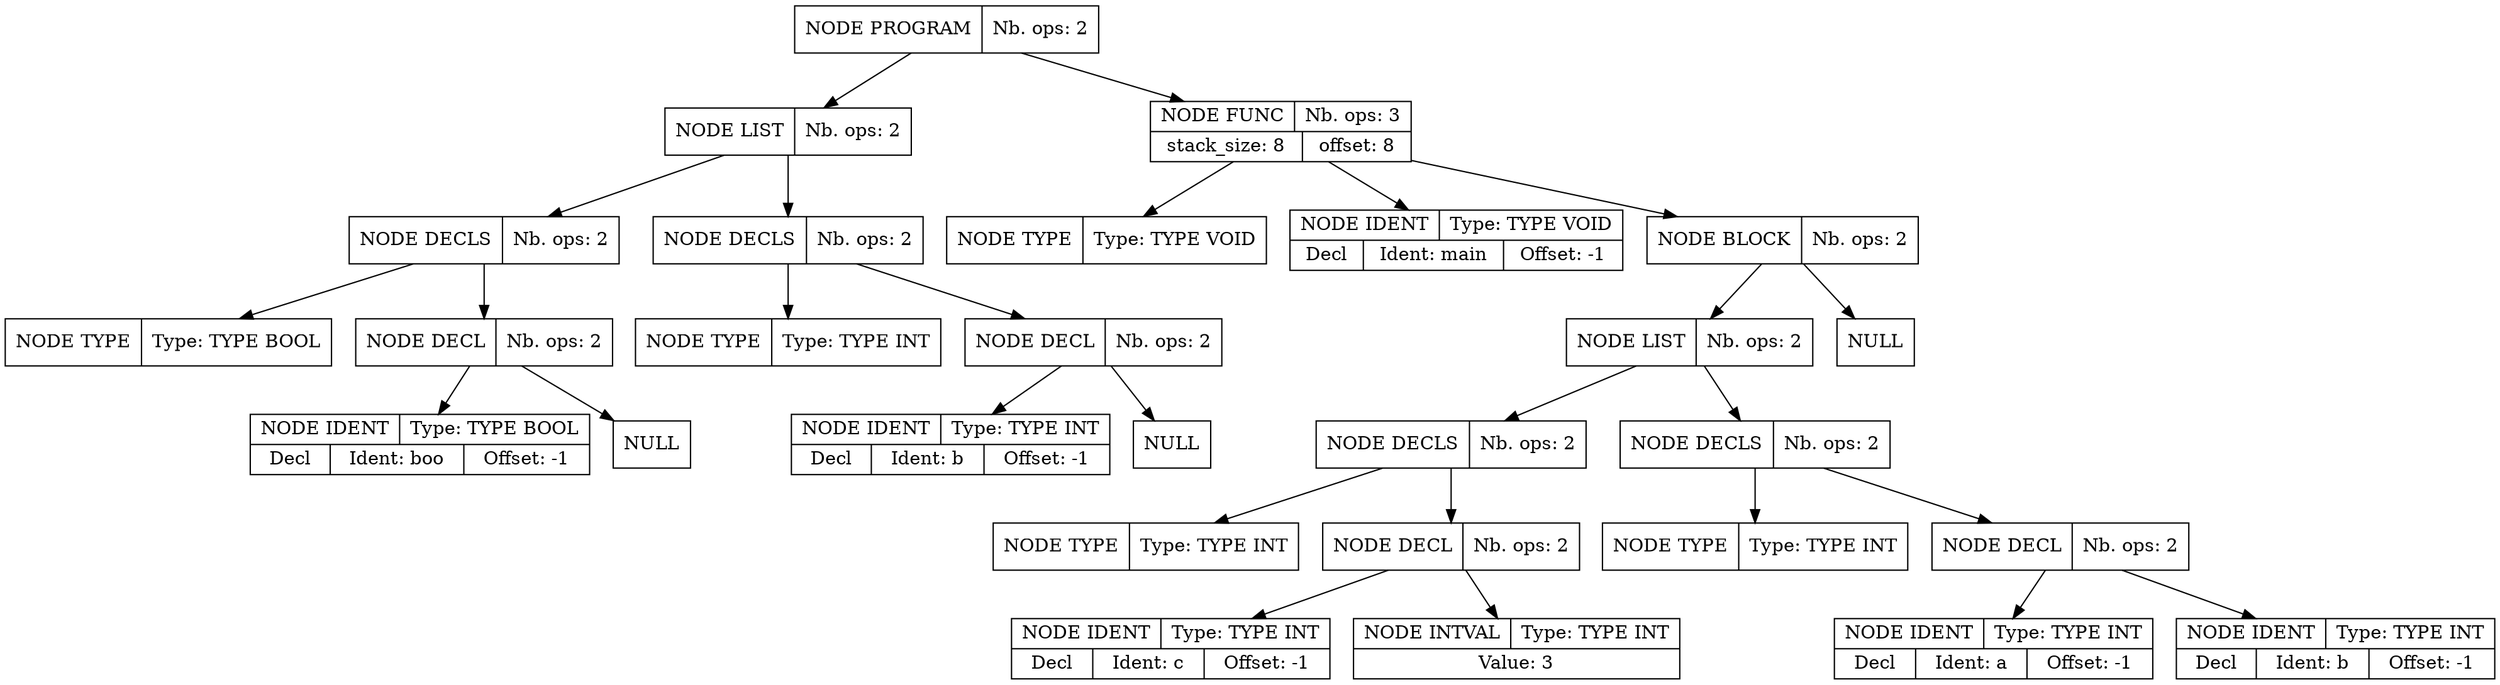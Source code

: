 digraph global_vars {
    N1 [shape=record, label="{{NODE PROGRAM|Nb. ops: 2}}"];
    N2 [shape=record, label="{{NODE LIST|Nb. ops: 2}}"];
    N3 [shape=record, label="{{NODE DECLS|Nb. ops: 2}}"];
    N4 [shape=record, label="{{NODE TYPE|Type: TYPE BOOL}}"];
    edge[tailclip=true];
    N3 -> N4
    N5 [shape=record, label="{{NODE DECL|Nb. ops: 2}}"];
    N6 [shape=record, label="{{NODE IDENT|Type: TYPE BOOL}|{<decl>Decl      |Ident: boo|Offset: -1}}"];
    edge[tailclip=true];
    N5 -> N6
    N7 [shape=record, label="{{NULL}}"];
    edge[tailclip=true];
    N5 -> N7
    edge[tailclip=true];
    N3 -> N5
    edge[tailclip=true];
    N2 -> N3
    N8 [shape=record, label="{{NODE DECLS|Nb. ops: 2}}"];
    N9 [shape=record, label="{{NODE TYPE|Type: TYPE INT}}"];
    edge[tailclip=true];
    N8 -> N9
    N10 [shape=record, label="{{NODE DECL|Nb. ops: 2}}"];
    N11 [shape=record, label="{{NODE IDENT|Type: TYPE INT}|{<decl>Decl      |Ident: b|Offset: -1}}"];
    edge[tailclip=true];
    N10 -> N11
    N12 [shape=record, label="{{NULL}}"];
    edge[tailclip=true];
    N10 -> N12
    edge[tailclip=true];
    N8 -> N10
    edge[tailclip=true];
    N2 -> N8
    edge[tailclip=true];
    N1 -> N2
    N13 [shape=record, label="{{NODE FUNC|Nb. ops: 3}|{stack_size: 8|offset: 8}}"];
    N14 [shape=record, label="{{NODE TYPE|Type: TYPE VOID}}"];
    edge[tailclip=true];
    N13 -> N14
    N15 [shape=record, label="{{NODE IDENT|Type: TYPE VOID}|{<decl>Decl      |Ident: main|Offset: -1}}"];
    edge[tailclip=true];
    N13 -> N15
    N16 [shape=record, label="{{NODE BLOCK|Nb. ops: 2}}"];
    N17 [shape=record, label="{{NODE LIST|Nb. ops: 2}}"];
    N18 [shape=record, label="{{NODE DECLS|Nb. ops: 2}}"];
    N19 [shape=record, label="{{NODE TYPE|Type: TYPE INT}}"];
    edge[tailclip=true];
    N18 -> N19
    N20 [shape=record, label="{{NODE DECL|Nb. ops: 2}}"];
    N21 [shape=record, label="{{NODE IDENT|Type: TYPE INT}|{<decl>Decl      |Ident: c|Offset: -1}}"];
    edge[tailclip=true];
    N20 -> N21
    N22 [shape=record, label="{{NODE INTVAL|Type: TYPE INT}|{Value: 3}}"];
    edge[tailclip=true];
    N20 -> N22
    edge[tailclip=true];
    N18 -> N20
    edge[tailclip=true];
    N17 -> N18
    N23 [shape=record, label="{{NODE DECLS|Nb. ops: 2}}"];
    N24 [shape=record, label="{{NODE TYPE|Type: TYPE INT}}"];
    edge[tailclip=true];
    N23 -> N24
    N25 [shape=record, label="{{NODE DECL|Nb. ops: 2}}"];
    N26 [shape=record, label="{{NODE IDENT|Type: TYPE INT}|{<decl>Decl      |Ident: a|Offset: -1}}"];
    edge[tailclip=true];
    N25 -> N26
    N27 [shape=record, label="{{NODE IDENT|Type: TYPE INT}|{<decl>Decl      |Ident: b|Offset: -1}}"];
    edge[tailclip=true];
    N25 -> N27
    edge[tailclip=true];
    N23 -> N25
    edge[tailclip=true];
    N17 -> N23
    edge[tailclip=true];
    N16 -> N17
    N28 [shape=record, label="{{NULL}}"];
    edge[tailclip=true];
    N16 -> N28
    edge[tailclip=true];
    N13 -> N16
    edge[tailclip=true];
    N1 -> N13
}